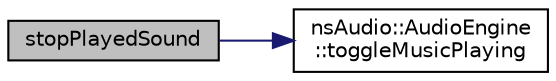 digraph "stopPlayedSound"
{
 // LATEX_PDF_SIZE
  edge [fontname="Helvetica",fontsize="10",labelfontname="Helvetica",labelfontsize="10"];
  node [fontname="Helvetica",fontsize="10",shape=record];
  rankdir="LR";
  Node1 [label="stopPlayedSound",height=0.2,width=0.4,color="black", fillcolor="grey75", style="filled", fontcolor="black",tooltip="Arrete ou relance un sons en boucle."];
  Node1 -> Node2 [color="midnightblue",fontsize="10",style="solid",fontname="Helvetica"];
  Node2 [label="nsAudio::AudioEngine\l::toggleMusicPlaying",height=0.2,width=0.4,color="black", fillcolor="white", style="filled",URL="$classns_audio_1_1_audio_engine.html#aba89263fc9f810bee40dcae229313883",tooltip="Met en pause ou relance la musique."];
}
